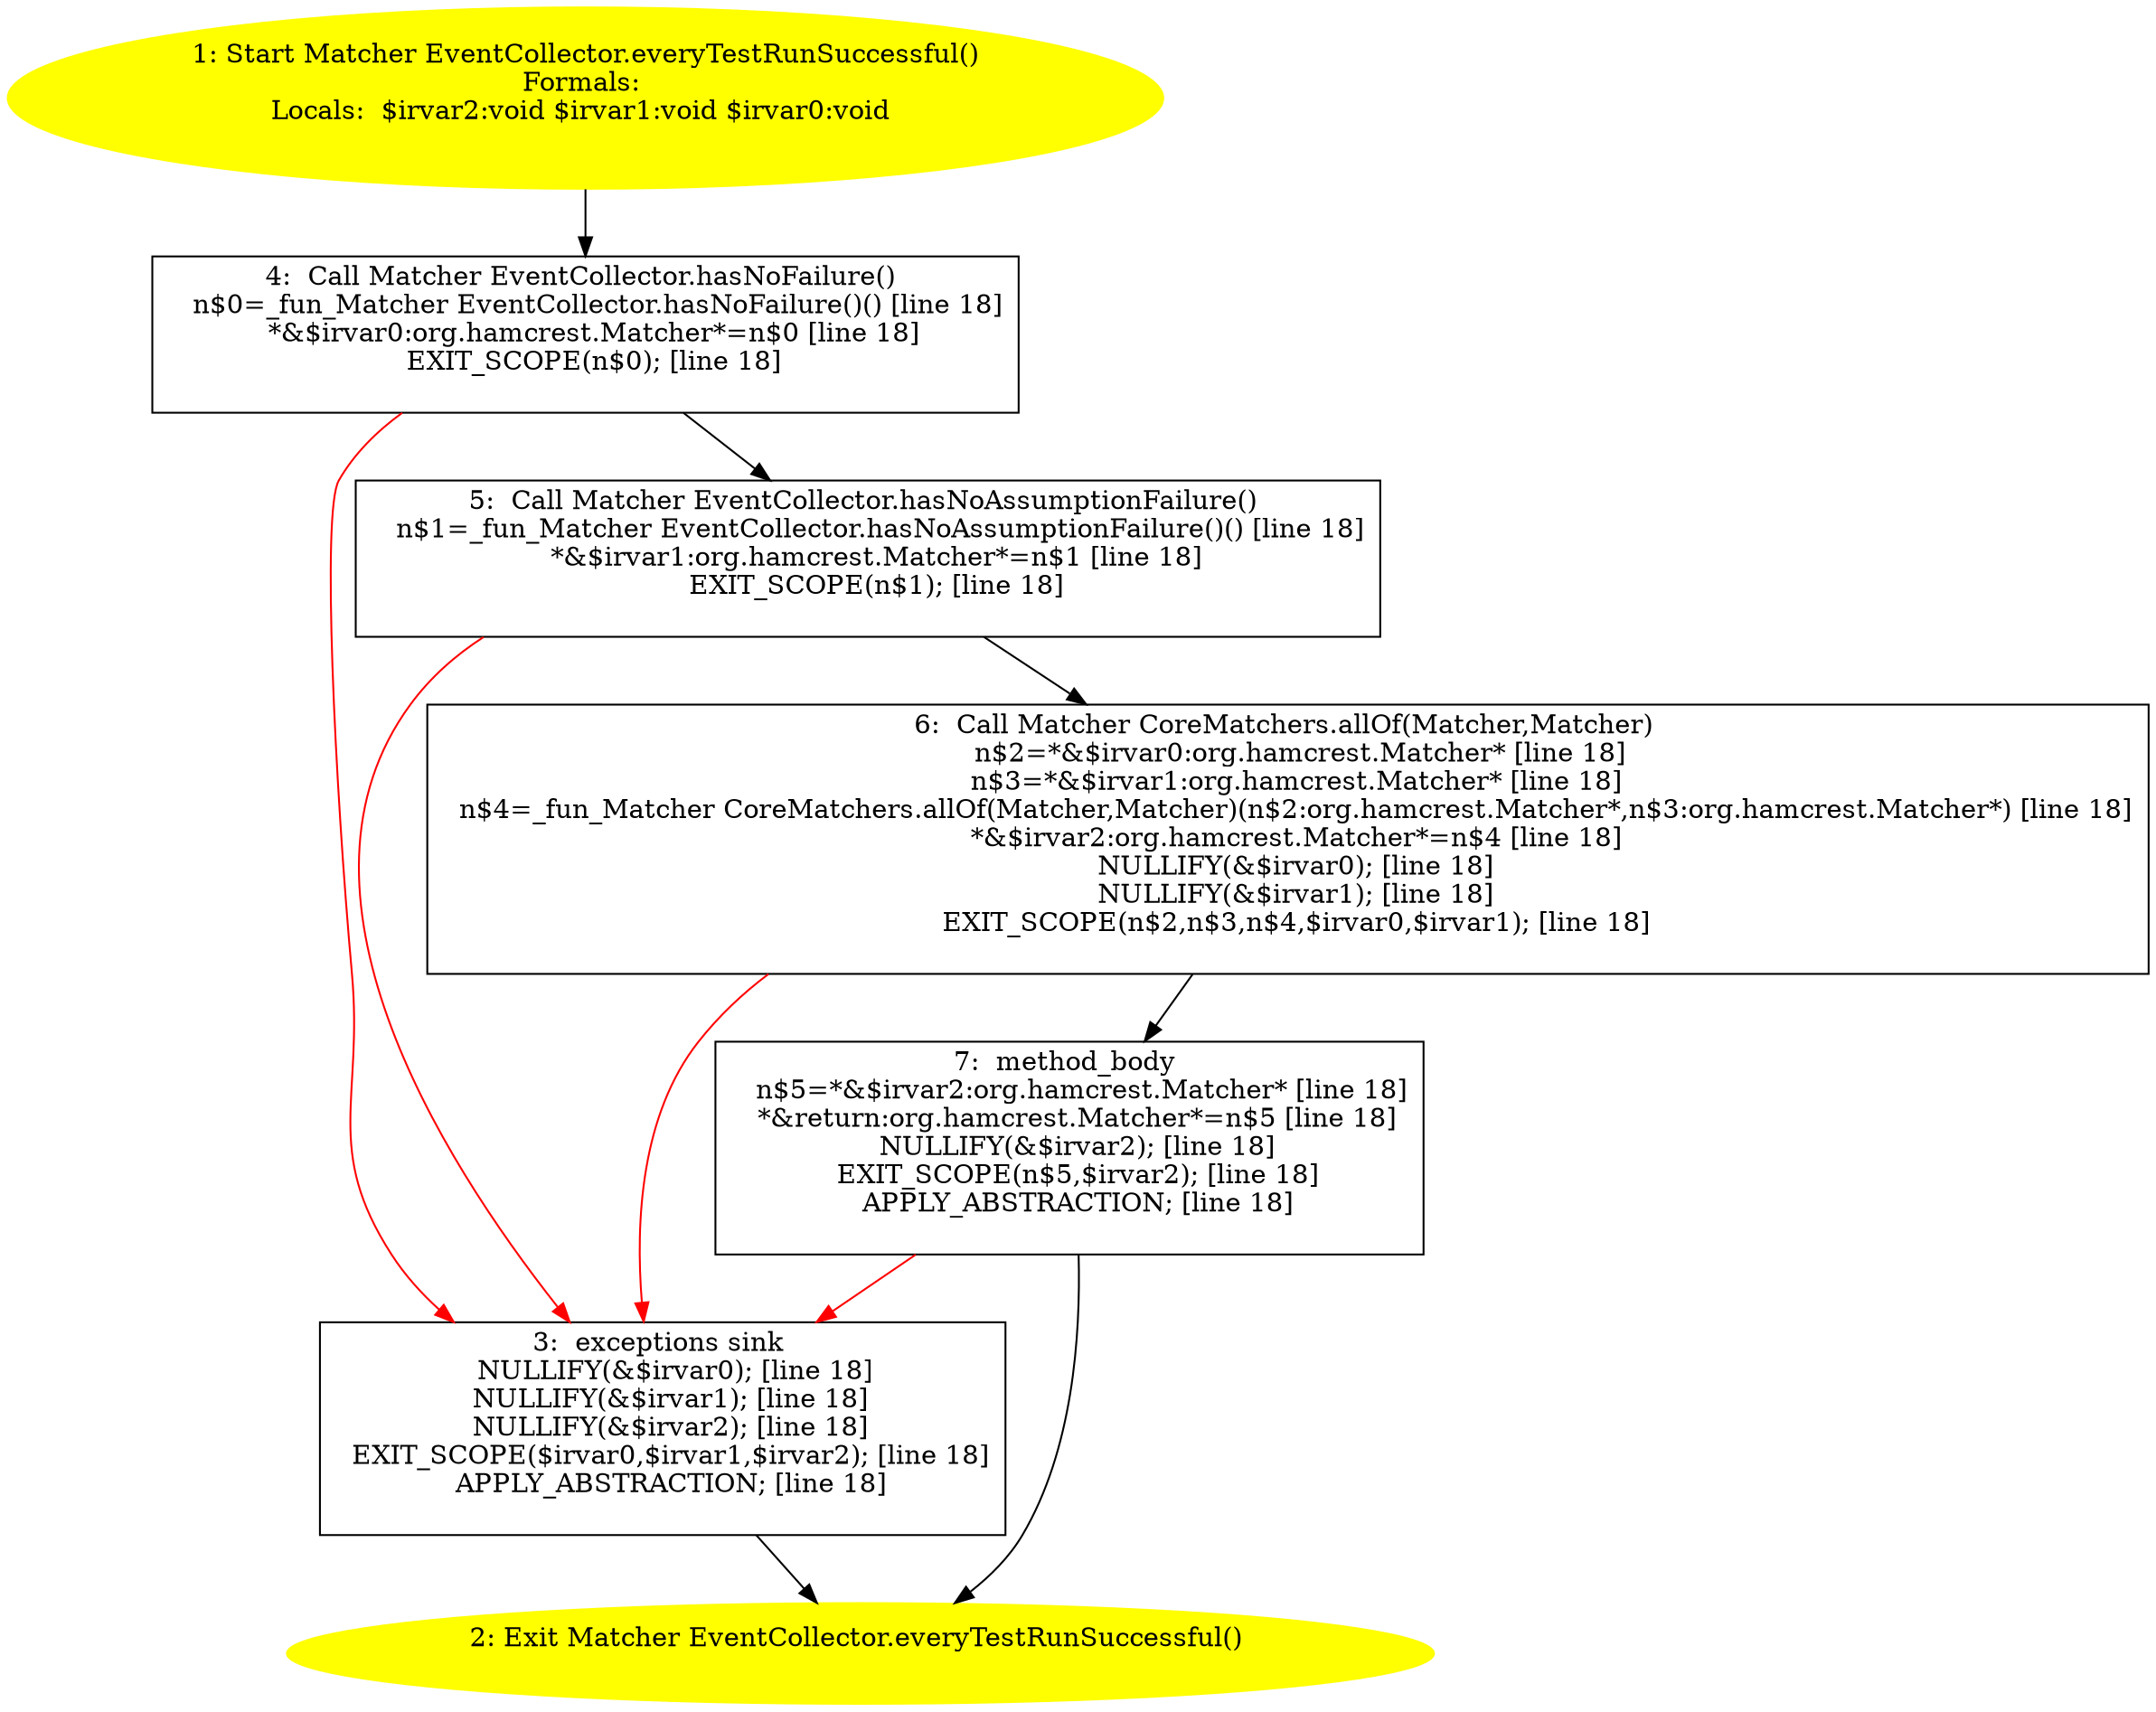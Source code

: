 /* @generated */
digraph cfg {
"org.junit.rules.EventCollector.everyTestRunSuccessful():org.hamcrest.Matcher.e7f3e423fc7db55b1a4c136993b01650_1" [label="1: Start Matcher EventCollector.everyTestRunSuccessful()\nFormals: \nLocals:  $irvar2:void $irvar1:void $irvar0:void \n  " color=yellow style=filled]
	

	 "org.junit.rules.EventCollector.everyTestRunSuccessful():org.hamcrest.Matcher.e7f3e423fc7db55b1a4c136993b01650_1" -> "org.junit.rules.EventCollector.everyTestRunSuccessful():org.hamcrest.Matcher.e7f3e423fc7db55b1a4c136993b01650_4" ;
"org.junit.rules.EventCollector.everyTestRunSuccessful():org.hamcrest.Matcher.e7f3e423fc7db55b1a4c136993b01650_2" [label="2: Exit Matcher EventCollector.everyTestRunSuccessful() \n  " color=yellow style=filled]
	

"org.junit.rules.EventCollector.everyTestRunSuccessful():org.hamcrest.Matcher.e7f3e423fc7db55b1a4c136993b01650_3" [label="3:  exceptions sink \n   NULLIFY(&$irvar0); [line 18]\n  NULLIFY(&$irvar1); [line 18]\n  NULLIFY(&$irvar2); [line 18]\n  EXIT_SCOPE($irvar0,$irvar1,$irvar2); [line 18]\n  APPLY_ABSTRACTION; [line 18]\n " shape="box"]
	

	 "org.junit.rules.EventCollector.everyTestRunSuccessful():org.hamcrest.Matcher.e7f3e423fc7db55b1a4c136993b01650_3" -> "org.junit.rules.EventCollector.everyTestRunSuccessful():org.hamcrest.Matcher.e7f3e423fc7db55b1a4c136993b01650_2" ;
"org.junit.rules.EventCollector.everyTestRunSuccessful():org.hamcrest.Matcher.e7f3e423fc7db55b1a4c136993b01650_4" [label="4:  Call Matcher EventCollector.hasNoFailure() \n   n$0=_fun_Matcher EventCollector.hasNoFailure()() [line 18]\n  *&$irvar0:org.hamcrest.Matcher*=n$0 [line 18]\n  EXIT_SCOPE(n$0); [line 18]\n " shape="box"]
	

	 "org.junit.rules.EventCollector.everyTestRunSuccessful():org.hamcrest.Matcher.e7f3e423fc7db55b1a4c136993b01650_4" -> "org.junit.rules.EventCollector.everyTestRunSuccessful():org.hamcrest.Matcher.e7f3e423fc7db55b1a4c136993b01650_5" ;
	 "org.junit.rules.EventCollector.everyTestRunSuccessful():org.hamcrest.Matcher.e7f3e423fc7db55b1a4c136993b01650_4" -> "org.junit.rules.EventCollector.everyTestRunSuccessful():org.hamcrest.Matcher.e7f3e423fc7db55b1a4c136993b01650_3" [color="red" ];
"org.junit.rules.EventCollector.everyTestRunSuccessful():org.hamcrest.Matcher.e7f3e423fc7db55b1a4c136993b01650_5" [label="5:  Call Matcher EventCollector.hasNoAssumptionFailure() \n   n$1=_fun_Matcher EventCollector.hasNoAssumptionFailure()() [line 18]\n  *&$irvar1:org.hamcrest.Matcher*=n$1 [line 18]\n  EXIT_SCOPE(n$1); [line 18]\n " shape="box"]
	

	 "org.junit.rules.EventCollector.everyTestRunSuccessful():org.hamcrest.Matcher.e7f3e423fc7db55b1a4c136993b01650_5" -> "org.junit.rules.EventCollector.everyTestRunSuccessful():org.hamcrest.Matcher.e7f3e423fc7db55b1a4c136993b01650_6" ;
	 "org.junit.rules.EventCollector.everyTestRunSuccessful():org.hamcrest.Matcher.e7f3e423fc7db55b1a4c136993b01650_5" -> "org.junit.rules.EventCollector.everyTestRunSuccessful():org.hamcrest.Matcher.e7f3e423fc7db55b1a4c136993b01650_3" [color="red" ];
"org.junit.rules.EventCollector.everyTestRunSuccessful():org.hamcrest.Matcher.e7f3e423fc7db55b1a4c136993b01650_6" [label="6:  Call Matcher CoreMatchers.allOf(Matcher,Matcher) \n   n$2=*&$irvar0:org.hamcrest.Matcher* [line 18]\n  n$3=*&$irvar1:org.hamcrest.Matcher* [line 18]\n  n$4=_fun_Matcher CoreMatchers.allOf(Matcher,Matcher)(n$2:org.hamcrest.Matcher*,n$3:org.hamcrest.Matcher*) [line 18]\n  *&$irvar2:org.hamcrest.Matcher*=n$4 [line 18]\n  NULLIFY(&$irvar0); [line 18]\n  NULLIFY(&$irvar1); [line 18]\n  EXIT_SCOPE(n$2,n$3,n$4,$irvar0,$irvar1); [line 18]\n " shape="box"]
	

	 "org.junit.rules.EventCollector.everyTestRunSuccessful():org.hamcrest.Matcher.e7f3e423fc7db55b1a4c136993b01650_6" -> "org.junit.rules.EventCollector.everyTestRunSuccessful():org.hamcrest.Matcher.e7f3e423fc7db55b1a4c136993b01650_7" ;
	 "org.junit.rules.EventCollector.everyTestRunSuccessful():org.hamcrest.Matcher.e7f3e423fc7db55b1a4c136993b01650_6" -> "org.junit.rules.EventCollector.everyTestRunSuccessful():org.hamcrest.Matcher.e7f3e423fc7db55b1a4c136993b01650_3" [color="red" ];
"org.junit.rules.EventCollector.everyTestRunSuccessful():org.hamcrest.Matcher.e7f3e423fc7db55b1a4c136993b01650_7" [label="7:  method_body \n   n$5=*&$irvar2:org.hamcrest.Matcher* [line 18]\n  *&return:org.hamcrest.Matcher*=n$5 [line 18]\n  NULLIFY(&$irvar2); [line 18]\n  EXIT_SCOPE(n$5,$irvar2); [line 18]\n  APPLY_ABSTRACTION; [line 18]\n " shape="box"]
	

	 "org.junit.rules.EventCollector.everyTestRunSuccessful():org.hamcrest.Matcher.e7f3e423fc7db55b1a4c136993b01650_7" -> "org.junit.rules.EventCollector.everyTestRunSuccessful():org.hamcrest.Matcher.e7f3e423fc7db55b1a4c136993b01650_2" ;
	 "org.junit.rules.EventCollector.everyTestRunSuccessful():org.hamcrest.Matcher.e7f3e423fc7db55b1a4c136993b01650_7" -> "org.junit.rules.EventCollector.everyTestRunSuccessful():org.hamcrest.Matcher.e7f3e423fc7db55b1a4c136993b01650_3" [color="red" ];
}
